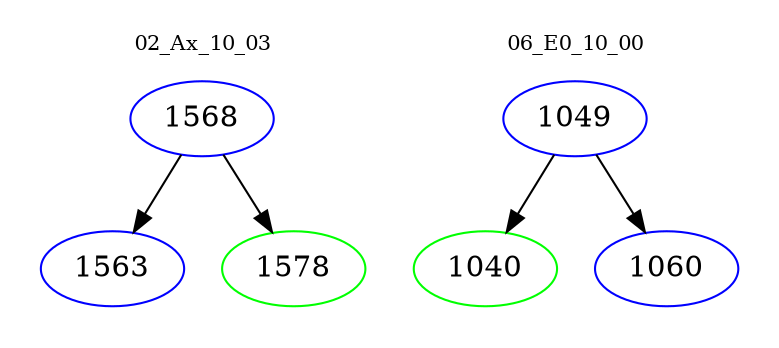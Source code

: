 digraph{
subgraph cluster_0 {
color = white
label = "02_Ax_10_03";
fontsize=10;
T0_1568 [label="1568", color="blue"]
T0_1568 -> T0_1563 [color="black"]
T0_1563 [label="1563", color="blue"]
T0_1568 -> T0_1578 [color="black"]
T0_1578 [label="1578", color="green"]
}
subgraph cluster_1 {
color = white
label = "06_E0_10_00";
fontsize=10;
T1_1049 [label="1049", color="blue"]
T1_1049 -> T1_1040 [color="black"]
T1_1040 [label="1040", color="green"]
T1_1049 -> T1_1060 [color="black"]
T1_1060 [label="1060", color="blue"]
}
}
